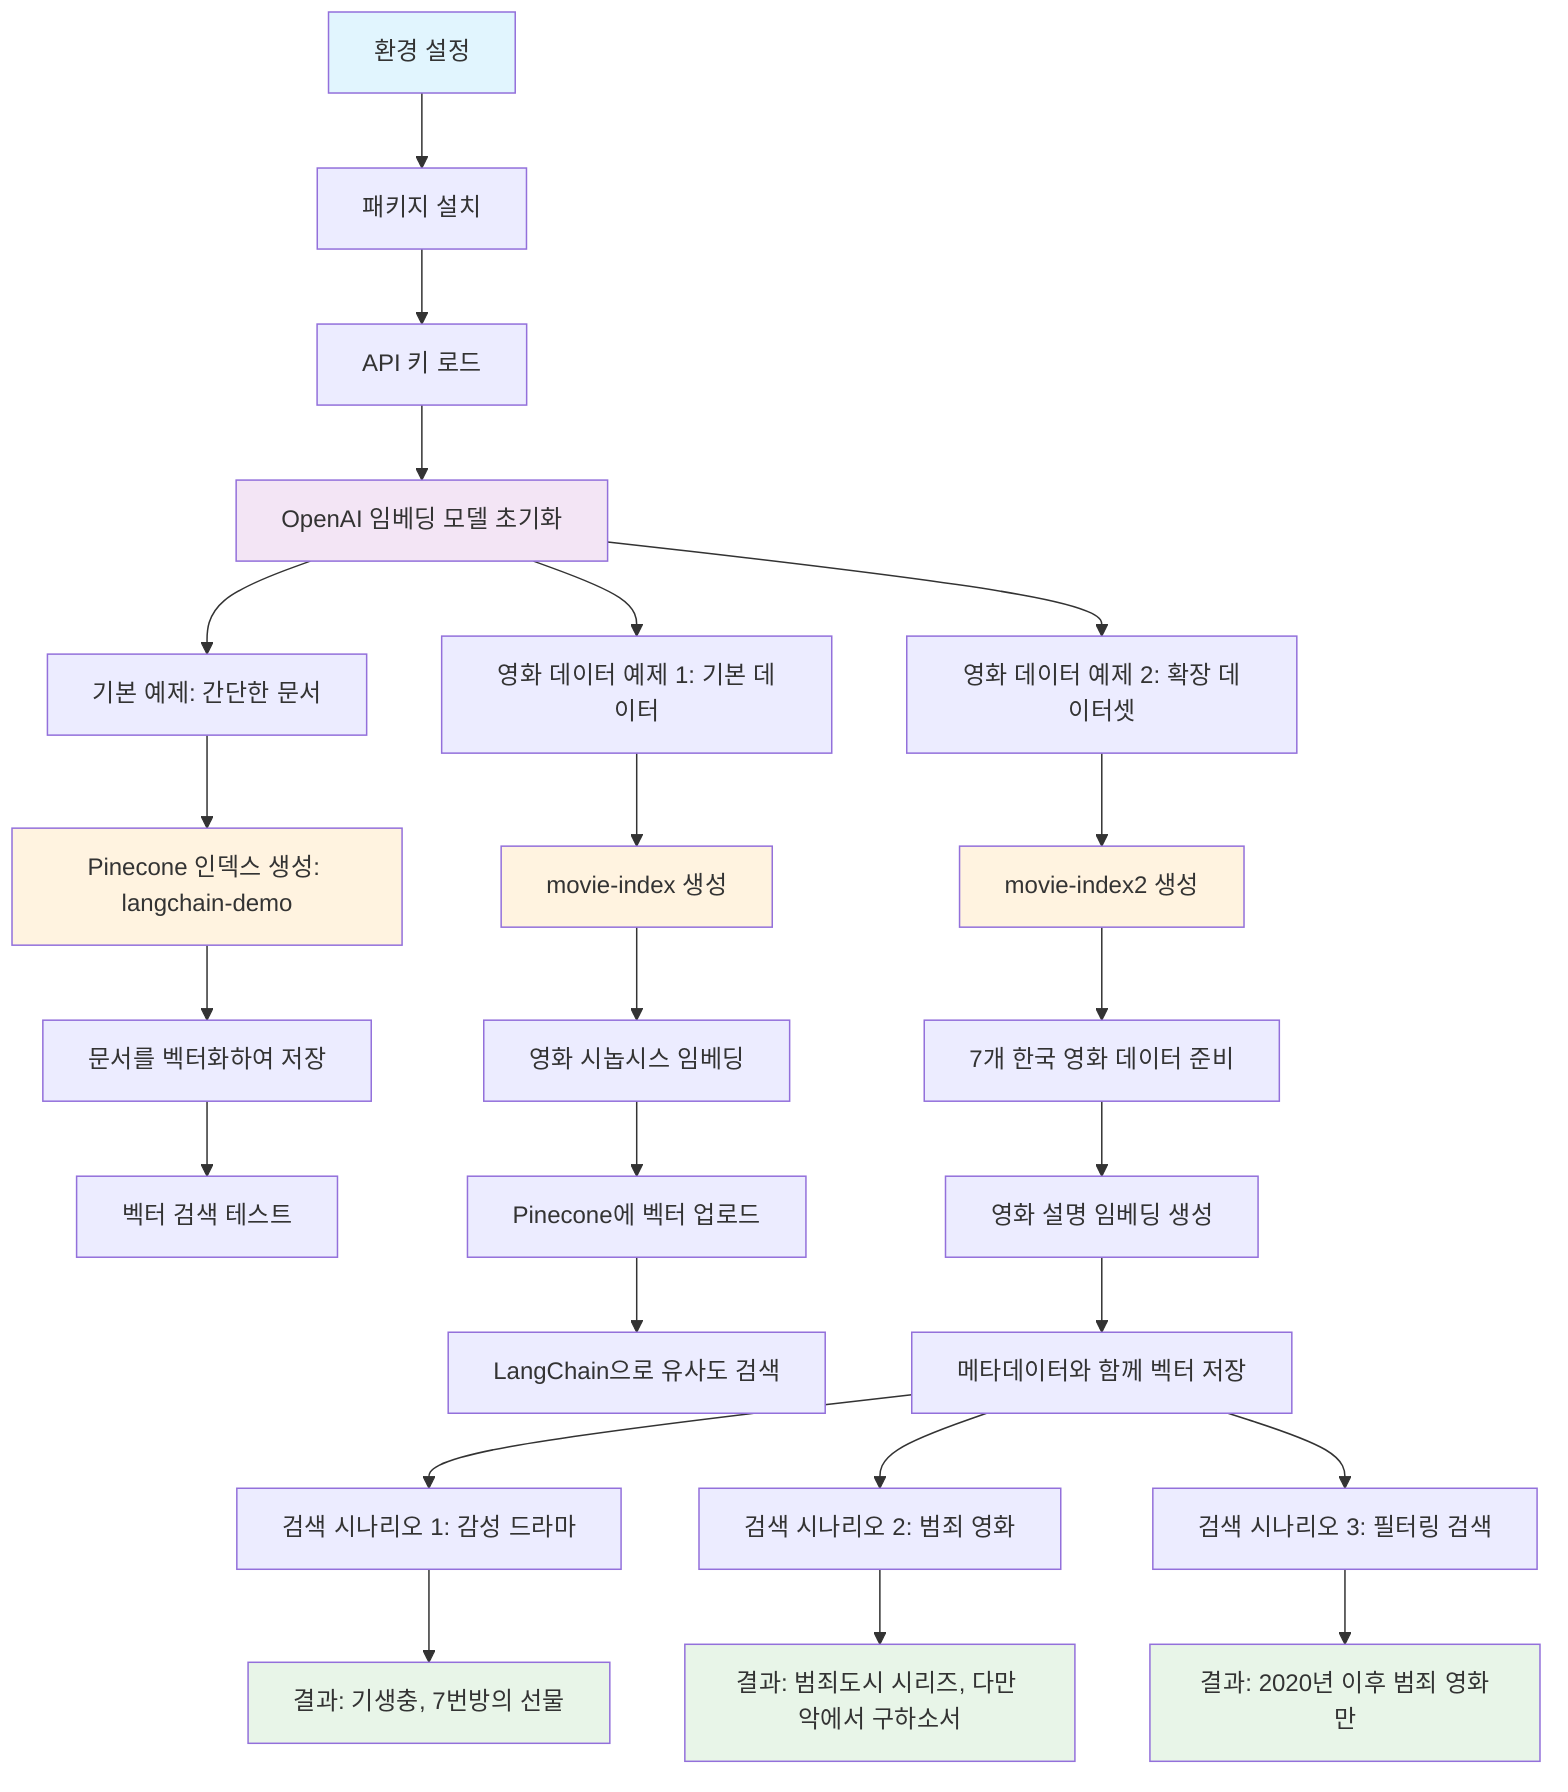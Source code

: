 flowchart TD
    A[환경 설정] --> B[패키지 설치]
    B --> C[API 키 로드]
    C --> D[OpenAI 임베딩 모델 초기화]
    
    D --> E[기본 예제: 간단한 문서]
    E --> F[Pinecone 인덱스 생성: langchain-demo]
    F --> G[문서를 벡터화하여 저장]
    G --> H[벡터 검색 테스트]
    
    D --> I[영화 데이터 예제 1: 기본 데이터]
    I --> J[movie-index 생성]
    J --> K[영화 시놉시스 임베딩]
    K --> L[Pinecone에 벡터 업로드]
    L --> M[LangChain으로 유사도 검색]
    
    D --> N[영화 데이터 예제 2: 확장 데이터셋]
    N --> O[movie-index2 생성]
    O --> P[7개 한국 영화 데이터 준비]
    P --> Q[영화 설명 임베딩 생성]
    Q --> R[메타데이터와 함께 벡터 저장]
    
    R --> S[검색 시나리오 1: 감성 드라마]
    R --> T[검색 시나리오 2: 범죄 영화]
    R --> U[검색 시나리오 3: 필터링 검색]
    
    S --> V[결과: 기생충, 7번방의 선물]
    T --> W[결과: 범죄도시 시리즈, 다만 악에서 구하소서]
    U --> X[결과: 2020년 이후 범죄 영화만]
    
    style A fill:#e1f5fe
    style D fill:#f3e5f5
    style F fill:#fff3e0
    style J fill:#fff3e0
    style O fill:#fff3e0
    style V fill:#e8f5e8
    style W fill:#e8f5e8
    style X fill:#e8f5e8